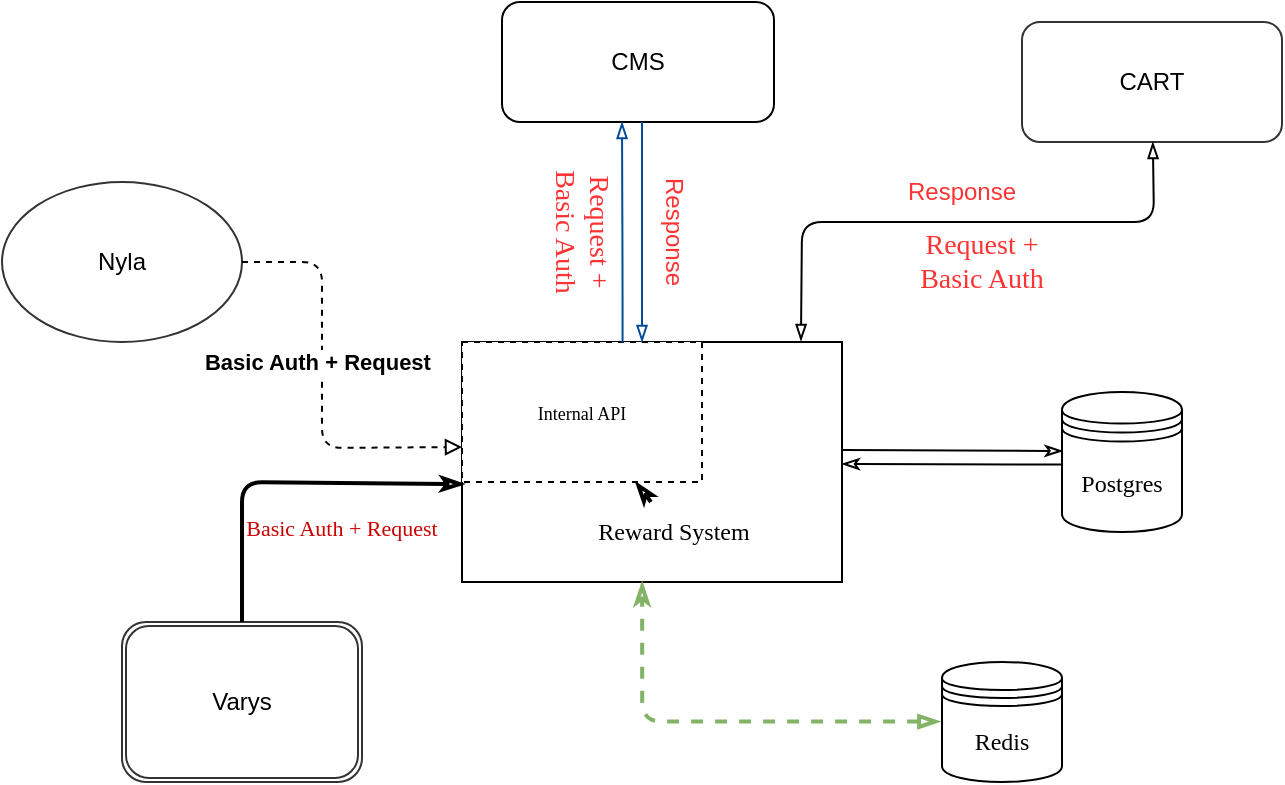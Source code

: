<mxfile version="14.9.3" type="github">
  <diagram id="oGELrc6GzYuj06Xa6u5U" name="Page-1">
    <mxGraphModel dx="752" dy="599" grid="1" gridSize="10" guides="1" tooltips="1" connect="1" arrows="1" fold="1" page="1" pageScale="1" pageWidth="827" pageHeight="1169" math="0" shadow="0">
      <root>
        <mxCell id="0" />
        <mxCell id="1" parent="0" />
        <mxCell id="Q47fHxw08xRsLLe9Aj8w-1" value="&lt;pre&gt;&lt;br&gt;&lt;/pre&gt;" style="rounded=0;whiteSpace=wrap;html=1;shadow=0;" vertex="1" parent="1">
          <mxGeometry x="270" y="210" width="190" height="120" as="geometry" />
        </mxCell>
        <mxCell id="Q47fHxw08xRsLLe9Aj8w-76" value="" style="edgeStyle=none;rounded=0;orthogonalLoop=1;jettySize=auto;html=1;dashed=1;startArrow=none;startFill=0;endArrow=classicThin;endFill=0;strokeColor=#000000;strokeWidth=2;" edge="1" parent="1" source="Q47fHxw08xRsLLe9Aj8w-9" target="Q47fHxw08xRsLLe9Aj8w-11">
          <mxGeometry relative="1" as="geometry" />
        </mxCell>
        <mxCell id="Q47fHxw08xRsLLe9Aj8w-9" value="&lt;font style=&quot;font-size: 12px&quot; face=&quot;Georgia&quot;&gt;Reward System&lt;/font&gt;" style="text;html=1;strokeColor=none;fillColor=none;align=center;verticalAlign=middle;whiteSpace=wrap;rounded=0;shadow=0;" vertex="1" parent="1">
          <mxGeometry x="326" y="290" width="100" height="30" as="geometry" />
        </mxCell>
        <mxCell id="Q47fHxw08xRsLLe9Aj8w-11" value="" style="rounded=0;whiteSpace=wrap;html=1;shadow=0;dashed=1;" vertex="1" parent="1">
          <mxGeometry x="270" y="210" width="120" height="70" as="geometry" />
        </mxCell>
        <mxCell id="Q47fHxw08xRsLLe9Aj8w-12" value="&lt;font style=&quot;font-size: 9px&quot; face=&quot;Georgia&quot;&gt;Internal API&lt;/font&gt;" style="text;html=1;strokeColor=none;fillColor=none;align=center;verticalAlign=middle;whiteSpace=wrap;rounded=0;shadow=0;dashed=1;" vertex="1" parent="1">
          <mxGeometry x="290" y="235" width="80" height="20" as="geometry" />
        </mxCell>
        <mxCell id="Q47fHxw08xRsLLe9Aj8w-13" value="&lt;font face=&quot;Georgia&quot;&gt;Postgres&lt;/font&gt;" style="shape=datastore;whiteSpace=wrap;html=1;shadow=0;" vertex="1" parent="1">
          <mxGeometry x="570" y="235" width="60" height="70" as="geometry" />
        </mxCell>
        <mxCell id="Q47fHxw08xRsLLe9Aj8w-15" value="" style="endArrow=classicThin;html=1;exitX=1;exitY=0.45;exitDx=0;exitDy=0;exitPerimeter=0;endFill=0;entryX=0.004;entryY=0.421;entryDx=0;entryDy=0;entryPerimeter=0;" edge="1" parent="1" source="Q47fHxw08xRsLLe9Aj8w-1" target="Q47fHxw08xRsLLe9Aj8w-13">
          <mxGeometry width="50" height="50" relative="1" as="geometry">
            <mxPoint x="510" y="270" as="sourcePoint" />
            <mxPoint x="550" y="265" as="targetPoint" />
          </mxGeometry>
        </mxCell>
        <mxCell id="Q47fHxw08xRsLLe9Aj8w-16" value="" style="endArrow=classicThin;html=1;endFill=0;exitX=-0.009;exitY=0.518;exitDx=0;exitDy=0;exitPerimeter=0;strokeWidth=1;" edge="1" parent="1" source="Q47fHxw08xRsLLe9Aj8w-13">
          <mxGeometry width="50" height="50" relative="1" as="geometry">
            <mxPoint x="550" y="271" as="sourcePoint" />
            <mxPoint x="460" y="271" as="targetPoint" />
          </mxGeometry>
        </mxCell>
        <mxCell id="Q47fHxw08xRsLLe9Aj8w-20" style="edgeStyle=none;rounded=0;orthogonalLoop=1;jettySize=auto;html=1;exitX=0;exitY=0.7;exitDx=0;exitDy=0;endArrow=blockThin;endFill=0;" edge="1" parent="1" source="Q47fHxw08xRsLLe9Aj8w-13" target="Q47fHxw08xRsLLe9Aj8w-13">
          <mxGeometry relative="1" as="geometry" />
        </mxCell>
        <mxCell id="Q47fHxw08xRsLLe9Aj8w-22" value="" style="edgeStyle=segmentEdgeStyle;endArrow=classicThin;html=1;strokeWidth=2;endFill=0;strokeColor=#82b366;fillColor=#d5e8d4;startArrow=blockThin;startFill=0;entryX=0.474;entryY=1;entryDx=0;entryDy=0;entryPerimeter=0;exitX=-0.02;exitY=0.496;exitDx=0;exitDy=0;exitPerimeter=0;dashed=1;" edge="1" parent="1" source="Q47fHxw08xRsLLe9Aj8w-25" target="Q47fHxw08xRsLLe9Aj8w-1">
          <mxGeometry width="50" height="50" relative="1" as="geometry">
            <mxPoint x="560" y="400" as="sourcePoint" />
            <mxPoint x="370" y="340" as="targetPoint" />
            <Array as="points">
              <mxPoint x="360" y="400" />
            </Array>
          </mxGeometry>
        </mxCell>
        <mxCell id="Q47fHxw08xRsLLe9Aj8w-25" value="&lt;font face=&quot;Georgia&quot;&gt;Redis&lt;/font&gt;" style="shape=datastore;whiteSpace=wrap;html=1;shadow=0;" vertex="1" parent="1">
          <mxGeometry x="510" y="370" width="60" height="60" as="geometry" />
        </mxCell>
        <mxCell id="Q47fHxw08xRsLLe9Aj8w-37" value="CMS" style="rounded=1;whiteSpace=wrap;html=1;shadow=0;" vertex="1" parent="1">
          <mxGeometry x="290" y="40" width="136" height="60" as="geometry" />
        </mxCell>
        <mxCell id="Q47fHxw08xRsLLe9Aj8w-43" value="" style="edgeStyle=elbowEdgeStyle;elbow=vertical;endArrow=blockThin;html=1;strokeWidth=1;strokeColor=#004C99;exitX=0.669;exitY=0.005;exitDx=0;exitDy=0;exitPerimeter=0;endFill=0;" edge="1" parent="1" source="Q47fHxw08xRsLLe9Aj8w-11">
          <mxGeometry width="50" height="50" relative="1" as="geometry">
            <mxPoint x="350" y="200" as="sourcePoint" />
            <mxPoint x="350" y="100" as="targetPoint" />
            <Array as="points">
              <mxPoint x="316" y="180" />
              <mxPoint x="350" y="150" />
              <mxPoint x="350" y="119" />
              <mxPoint x="350" y="133" />
              <mxPoint x="376" y="153" />
            </Array>
          </mxGeometry>
        </mxCell>
        <mxCell id="Q47fHxw08xRsLLe9Aj8w-45" value="" style="endArrow=blockThin;html=1;strokeWidth=1;strokeColor=#004C99;entryX=0.75;entryY=0;entryDx=0;entryDy=0;endFill=0;" edge="1" parent="1" target="Q47fHxw08xRsLLe9Aj8w-11">
          <mxGeometry width="50" height="50" relative="1" as="geometry">
            <mxPoint x="360" y="100" as="sourcePoint" />
            <mxPoint x="360" y="190" as="targetPoint" />
            <Array as="points">
              <mxPoint x="360" y="140" />
            </Array>
          </mxGeometry>
        </mxCell>
        <mxCell id="Q47fHxw08xRsLLe9Aj8w-61" value="" style="endArrow=blockThin;html=1;strokeColor=#000000;strokeWidth=1;exitX=0.892;exitY=-0.004;exitDx=0;exitDy=0;exitPerimeter=0;startArrow=blockThin;startFill=0;endFill=0;" edge="1" parent="1" source="Q47fHxw08xRsLLe9Aj8w-1" target="Q47fHxw08xRsLLe9Aj8w-62">
          <mxGeometry width="50" height="50" relative="1" as="geometry">
            <mxPoint x="440" y="206" as="sourcePoint" />
            <mxPoint x="530" y="150" as="targetPoint" />
            <Array as="points">
              <mxPoint x="440" y="150" />
              <mxPoint x="616" y="150" />
            </Array>
          </mxGeometry>
        </mxCell>
        <mxCell id="Q47fHxw08xRsLLe9Aj8w-62" value="CART" style="rounded=1;whiteSpace=wrap;html=1;shadow=0;strokeWidth=1;fillColor=none;gradientColor=none;opacity=80;" vertex="1" parent="1">
          <mxGeometry x="550" y="50" width="130" height="60" as="geometry" />
        </mxCell>
        <mxCell id="Q47fHxw08xRsLLe9Aj8w-66" value="Nyla" style="ellipse;whiteSpace=wrap;html=1;shadow=0;strokeWidth=1;fillColor=none;gradientColor=none;opacity=80;" vertex="1" parent="1">
          <mxGeometry x="40" y="130" width="120" height="80" as="geometry" />
        </mxCell>
        <mxCell id="Q47fHxw08xRsLLe9Aj8w-69" value="" style="endArrow=block;html=1;strokeColor=#000000;strokeWidth=1;exitX=1;exitY=0.5;exitDx=0;exitDy=0;entryX=0;entryY=0.75;entryDx=0;entryDy=0;endFill=0;dashed=1;" edge="1" parent="1" source="Q47fHxw08xRsLLe9Aj8w-66" target="Q47fHxw08xRsLLe9Aj8w-11">
          <mxGeometry width="50" height="50" relative="1" as="geometry">
            <mxPoint x="320" y="230" as="sourcePoint" />
            <mxPoint x="370" y="180" as="targetPoint" />
            <Array as="points">
              <mxPoint x="200" y="170" />
              <mxPoint x="200" y="263" />
            </Array>
          </mxGeometry>
        </mxCell>
        <mxCell id="Q47fHxw08xRsLLe9Aj8w-77" value="&lt;b&gt;Basic Auth + Request&lt;/b&gt;&amp;nbsp;" style="edgeLabel;html=1;align=center;verticalAlign=middle;resizable=0;points=[];" vertex="1" connectable="0" parent="Q47fHxw08xRsLLe9Aj8w-69">
          <mxGeometry x="-0.113" y="-1" relative="1" as="geometry">
            <mxPoint as="offset" />
          </mxGeometry>
        </mxCell>
        <mxCell id="Q47fHxw08xRsLLe9Aj8w-71" value="Varys" style="shape=ext;double=1;rounded=1;whiteSpace=wrap;html=1;shadow=0;strokeWidth=1;fillColor=none;gradientColor=none;opacity=80;" vertex="1" parent="1">
          <mxGeometry x="100" y="350" width="120" height="80" as="geometry" />
        </mxCell>
        <mxCell id="Q47fHxw08xRsLLe9Aj8w-74" value="" style="endArrow=classicThin;startArrow=none;html=1;strokeColor=#000000;strokeWidth=2;exitX=0.5;exitY=0;exitDx=0;exitDy=0;entryX=0.005;entryY=0.592;entryDx=0;entryDy=0;entryPerimeter=0;startFill=0;endFill=0;" edge="1" parent="1" source="Q47fHxw08xRsLLe9Aj8w-71" target="Q47fHxw08xRsLLe9Aj8w-1">
          <mxGeometry width="50" height="50" relative="1" as="geometry">
            <mxPoint x="390" y="230" as="sourcePoint" />
            <mxPoint x="440" y="180" as="targetPoint" />
            <Array as="points">
              <mxPoint x="160" y="280" />
            </Array>
          </mxGeometry>
        </mxCell>
        <mxCell id="Q47fHxw08xRsLLe9Aj8w-78" value="&lt;font color=&quot;#ff3333&quot; face=&quot;Garamond&quot; style=&quot;font-size: 14px&quot;&gt;Request + Basic Auth&lt;/font&gt;" style="text;html=1;strokeColor=none;fillColor=none;align=center;verticalAlign=middle;whiteSpace=wrap;rounded=0;shadow=0;opacity=80;rotation=0;" vertex="1" parent="1">
          <mxGeometry x="490" y="155" width="80" height="30" as="geometry" />
        </mxCell>
        <mxCell id="Q47fHxw08xRsLLe9Aj8w-81" value="&lt;font color=&quot;#ff3333&quot;&gt;Response&lt;/font&gt;" style="text;html=1;strokeColor=none;fillColor=none;align=center;verticalAlign=middle;whiteSpace=wrap;rounded=0;shadow=0;opacity=80;rotation=90;" vertex="1" parent="1">
          <mxGeometry x="356" y="145" width="40" height="20" as="geometry" />
        </mxCell>
        <mxCell id="Q47fHxw08xRsLLe9Aj8w-82" value="&lt;font color=&quot;#ff3333&quot; face=&quot;Garamond&quot; style=&quot;font-size: 14px&quot;&gt;Request + Basic Auth&lt;/font&gt;" style="text;html=1;strokeColor=none;fillColor=none;align=center;verticalAlign=middle;whiteSpace=wrap;rounded=0;shadow=0;opacity=80;rotation=90;" vertex="1" parent="1">
          <mxGeometry x="290" y="140" width="80" height="30" as="geometry" />
        </mxCell>
        <mxCell id="Q47fHxw08xRsLLe9Aj8w-83" value="&lt;font color=&quot;#ff3333&quot;&gt;Response&lt;/font&gt;" style="text;html=1;strokeColor=none;fillColor=none;align=center;verticalAlign=middle;whiteSpace=wrap;rounded=0;shadow=0;opacity=80;rotation=0;" vertex="1" parent="1">
          <mxGeometry x="500" y="125" width="40" height="20" as="geometry" />
        </mxCell>
        <mxCell id="Q47fHxw08xRsLLe9Aj8w-84" value="&lt;font style=&quot;font-size: 11px&quot; face=&quot;Georgia&quot; color=&quot;#cc0000&quot;&gt;Basic Auth + Request&lt;/font&gt;" style="text;html=1;strokeColor=none;fillColor=none;align=center;verticalAlign=middle;whiteSpace=wrap;rounded=0;shadow=0;opacity=80;" vertex="1" parent="1">
          <mxGeometry x="160" y="290" width="100" height="25" as="geometry" />
        </mxCell>
      </root>
    </mxGraphModel>
  </diagram>
</mxfile>
